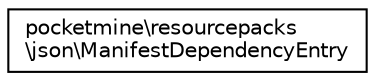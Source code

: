 digraph "Graphical Class Hierarchy"
{
 // INTERACTIVE_SVG=YES
 // LATEX_PDF_SIZE
  edge [fontname="Helvetica",fontsize="10",labelfontname="Helvetica",labelfontsize="10"];
  node [fontname="Helvetica",fontsize="10",shape=record];
  rankdir="LR";
  Node0 [label="pocketmine\\resourcepacks\l\\json\\ManifestDependencyEntry",height=0.2,width=0.4,color="black", fillcolor="white", style="filled",URL="$df/de4/classpocketmine_1_1resourcepacks_1_1json_1_1_manifest_dependency_entry.html",tooltip=" "];
}
